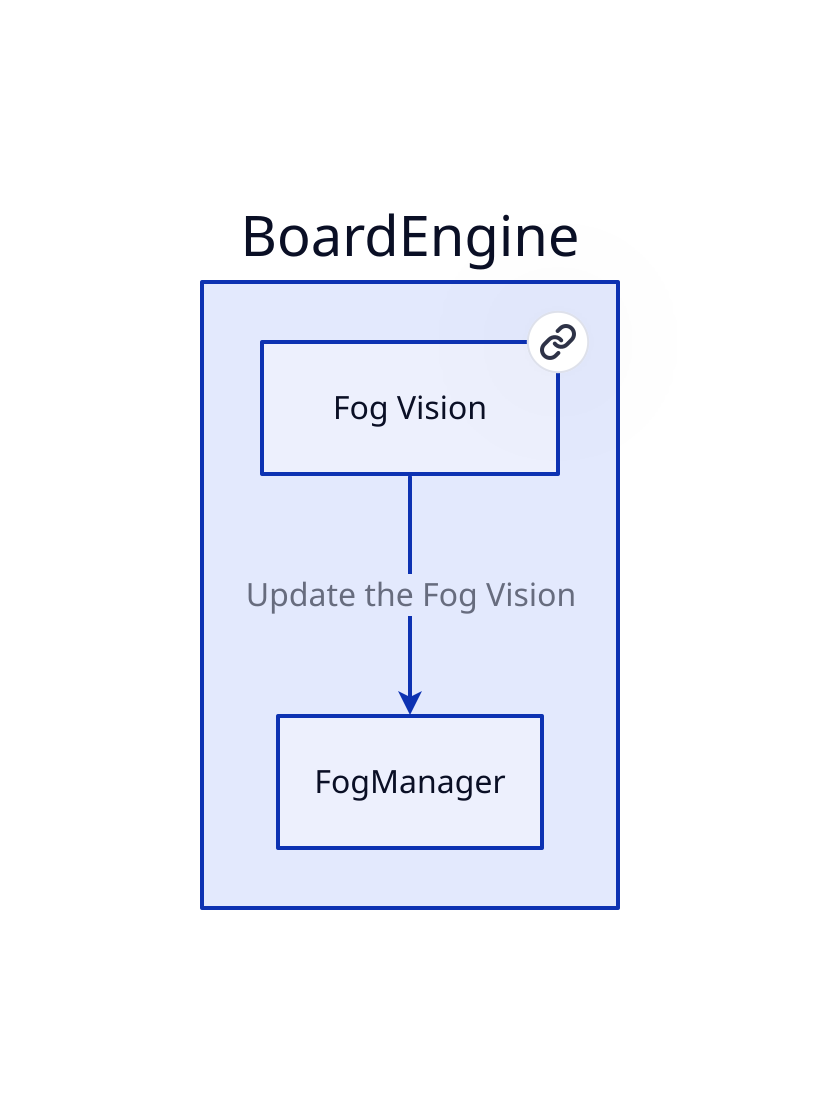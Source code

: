 # Nodes :
BoardEngine: {
    FogVision: Fog Vision {
       link: FogVision
    }
}

# Links :
BoardEngine.FogVision -> BoardEngine.FogManager: Update the Fog Vision {
source-arrowhead: {}
target-arrowhead: {shape: arrow}
}
